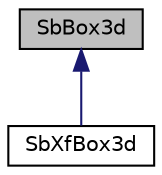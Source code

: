 digraph "SbBox3d"
{
 // LATEX_PDF_SIZE
  edge [fontname="Helvetica",fontsize="10",labelfontname="Helvetica",labelfontsize="10"];
  node [fontname="Helvetica",fontsize="10",shape=record];
  Node1 [label="SbBox3d",height=0.2,width=0.4,color="black", fillcolor="grey75", style="filled", fontcolor="black",tooltip="The SbBox3d class is an abstraction for an axis aligned 3 dimensional box."];
  Node1 -> Node2 [dir="back",color="midnightblue",fontsize="10",style="solid",fontname="Helvetica"];
  Node2 [label="SbXfBox3d",height=0.2,width=0.4,color="black", fillcolor="white", style="filled",URL="$classSbXfBox3d.html",tooltip="The SbXfBox3d class is a 3 dimensional box with double precision coordinates and an attached transfor..."];
}
